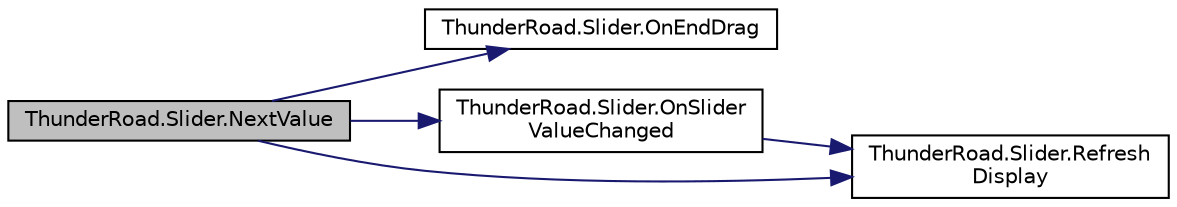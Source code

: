 digraph "ThunderRoad.Slider.NextValue"
{
 // LATEX_PDF_SIZE
  edge [fontname="Helvetica",fontsize="10",labelfontname="Helvetica",labelfontsize="10"];
  node [fontname="Helvetica",fontsize="10",shape=record];
  rankdir="LR";
  Node1 [label="ThunderRoad.Slider.NextValue",height=0.2,width=0.4,color="black", fillcolor="grey75", style="filled", fontcolor="black",tooltip=" "];
  Node1 -> Node2 [color="midnightblue",fontsize="10",style="solid",fontname="Helvetica"];
  Node2 [label="ThunderRoad.Slider.OnEndDrag",height=0.2,width=0.4,color="black", fillcolor="white", style="filled",URL="$class_thunder_road_1_1_slider.html#ae8cf64f8ccddb28919ee8247f432ad7a",tooltip=" "];
  Node1 -> Node3 [color="midnightblue",fontsize="10",style="solid",fontname="Helvetica"];
  Node3 [label="ThunderRoad.Slider.OnSlider\lValueChanged",height=0.2,width=0.4,color="black", fillcolor="white", style="filled",URL="$class_thunder_road_1_1_slider.html#a4cba4f2261f401fcc9ec58290a1f141d",tooltip=" "];
  Node3 -> Node4 [color="midnightblue",fontsize="10",style="solid",fontname="Helvetica"];
  Node4 [label="ThunderRoad.Slider.Refresh\lDisplay",height=0.2,width=0.4,color="black", fillcolor="white", style="filled",URL="$class_thunder_road_1_1_slider.html#a7c2507bd5457f05e58883d5e8093435c",tooltip=" "];
  Node1 -> Node4 [color="midnightblue",fontsize="10",style="solid",fontname="Helvetica"];
}
